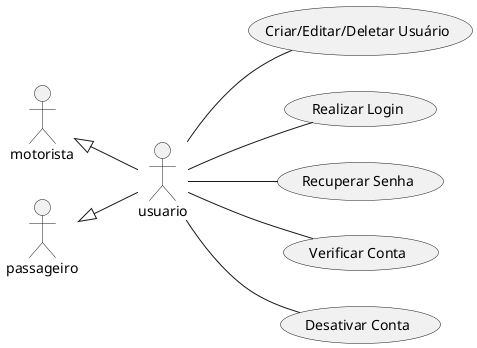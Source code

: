 @startuml Entidade Usuário
left to right direction
actor usuario
actor motorista
actor passageiro

motorista <|-- usuario
passageiro <|-- usuario

usuario -- (Criar/Editar/Deletar Usuário)
usuario -- (Realizar Login)
usuario -- (Recuperar Senha)
usuario -- (Verificar Conta)
usuario -- (Desativar Conta)
@enduml